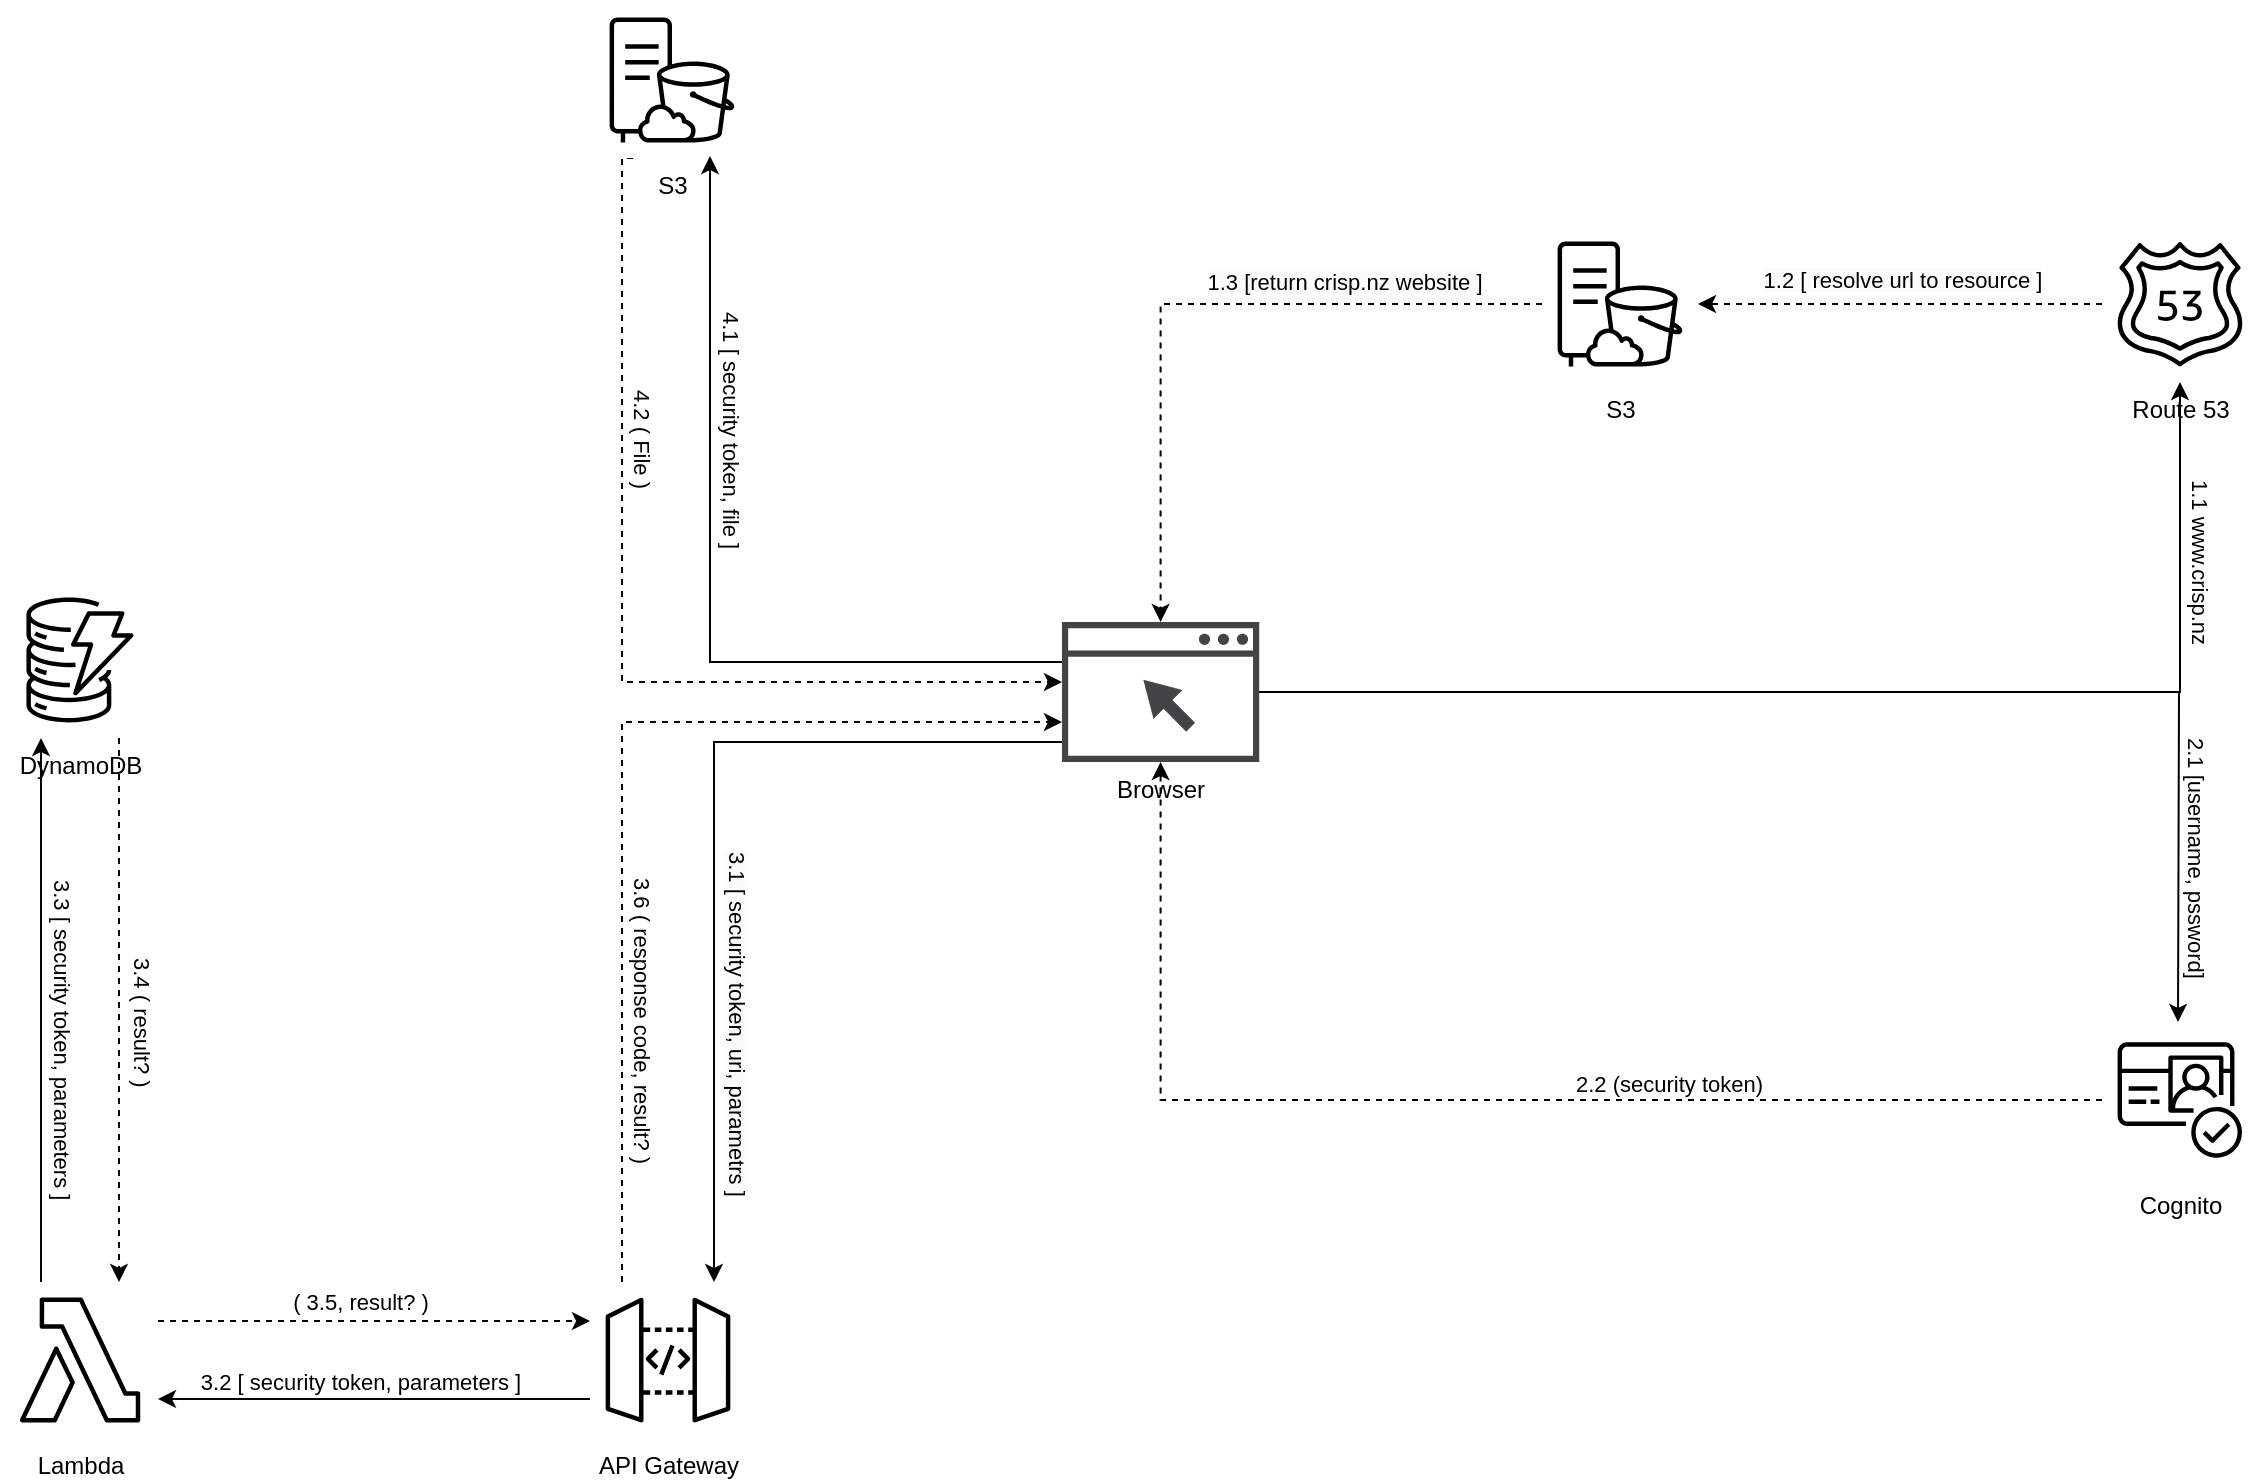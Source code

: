 <mxfile version="24.3.1" type="device">
  <diagram name="Page-1" id="zjUnPRCkh5jli0Wmc1xv">
    <mxGraphModel dx="2363" dy="1583" grid="1" gridSize="10" guides="1" tooltips="1" connect="1" arrows="1" fold="1" page="1" pageScale="1" pageWidth="1169" pageHeight="827" background="#ffffff" math="0" shadow="0">
      <root>
        <mxCell id="0" />
        <mxCell id="1" parent="0" />
        <mxCell id="kjFv69AqMKil5OdX_UNA-136" value="Lambda" style="sketch=0;points=[[0,0,0],[0.25,0,0],[0.5,0,0],[0.75,0,0],[1,0,0],[0,1,0],[0.25,1,0],[0.5,1,0],[0.75,1,0],[1,1,0],[0,0.25,0],[0,0.5,0],[0,0.75,0],[1,0.25,0],[1,0.5,0],[1,0.75,0]];outlineConnect=0;dashed=0;verticalLabelPosition=bottom;verticalAlign=top;align=center;html=1;fontSize=12;fontStyle=0;aspect=fixed;shape=mxgraph.aws4.resourceIcon;resIcon=mxgraph.aws4.lambda;" parent="1" vertex="1">
          <mxGeometry x="-1120" y="-160" width="78" height="78" as="geometry" />
        </mxCell>
        <mxCell id="NeZDGTnPQlUCINiudTui-1" value="API Gateway" style="sketch=0;points=[[0,0,0],[0.25,0,0],[0.5,0,0],[0.75,0,0],[1,0,0],[0,1,0],[0.25,1,0],[0.5,1,0],[0.75,1,0],[1,1,0],[0,0.25,0],[0,0.5,0],[0,0.75,0],[1,0.25,0],[1,0.5,0],[1,0.75,0]];outlineConnect=0;dashed=0;verticalLabelPosition=bottom;verticalAlign=top;align=center;html=1;fontSize=12;fontStyle=0;aspect=fixed;shape=mxgraph.aws4.resourceIcon;resIcon=mxgraph.aws4.api_gateway;" vertex="1" parent="1">
          <mxGeometry x="-826" y="-160" width="78" height="78" as="geometry" />
        </mxCell>
        <mxCell id="NeZDGTnPQlUCINiudTui-6" value="DynamoDB" style="sketch=0;points=[[0,0,0],[0.25,0,0],[0.5,0,0],[0.75,0,0],[1,0,0],[0,1,0],[0.25,1,0],[0.5,1,0],[0.75,1,0],[1,1,0],[0,0.25,0],[0,0.5,0],[0,0.75,0],[1,0.25,0],[1,0.5,0],[1,0.75,0]];outlineConnect=0;dashed=0;verticalLabelPosition=bottom;verticalAlign=top;align=center;html=1;fontSize=12;fontStyle=0;aspect=fixed;shape=mxgraph.aws4.resourceIcon;resIcon=mxgraph.aws4.dynamodb;" vertex="1" parent="1">
          <mxGeometry x="-1120" y="-510" width="78" height="78" as="geometry" />
        </mxCell>
        <mxCell id="NeZDGTnPQlUCINiudTui-15" style="edgeStyle=orthogonalEdgeStyle;rounded=0;orthogonalLoop=1;jettySize=auto;html=1;" edge="1" parent="1" source="NeZDGTnPQlUCINiudTui-53" target="NeZDGTnPQlUCINiudTui-14">
          <mxGeometry relative="1" as="geometry">
            <mxPoint x="-506.37" y="-450" as="sourcePoint" />
          </mxGeometry>
        </mxCell>
        <mxCell id="NeZDGTnPQlUCINiudTui-19" style="edgeStyle=orthogonalEdgeStyle;rounded=0;orthogonalLoop=1;jettySize=auto;html=1;" edge="1" parent="1" source="NeZDGTnPQlUCINiudTui-53">
          <mxGeometry relative="1" as="geometry">
            <mxPoint x="-427.37" y="-450" as="sourcePoint" />
            <mxPoint x="-32" y="-290" as="targetPoint" />
          </mxGeometry>
        </mxCell>
        <mxCell id="NeZDGTnPQlUCINiudTui-21" value="1.1 www.crisp.nz" style="edgeLabel;html=1;align=center;verticalAlign=middle;resizable=0;points=[];textDirection=vertical-lr;" vertex="1" connectable="0" parent="NeZDGTnPQlUCINiudTui-19">
          <mxGeometry x="-0.394" relative="1" as="geometry">
            <mxPoint x="280" y="-65" as="offset" />
          </mxGeometry>
        </mxCell>
        <mxCell id="NeZDGTnPQlUCINiudTui-17" style="edgeStyle=orthogonalEdgeStyle;rounded=0;orthogonalLoop=1;jettySize=auto;html=1;dashed=1;" edge="1" parent="1" source="NeZDGTnPQlUCINiudTui-13" target="NeZDGTnPQlUCINiudTui-53">
          <mxGeometry relative="1" as="geometry">
            <mxPoint x="-546.37" y="-490" as="targetPoint" />
          </mxGeometry>
        </mxCell>
        <mxCell id="NeZDGTnPQlUCINiudTui-23" value="&lt;span style=&quot;background-color: rgb(251, 251, 251);&quot;&gt;1.3 [return crisp.nz website ]&lt;/span&gt;" style="edgeLabel;html=1;align=center;verticalAlign=middle;resizable=0;points=[];" vertex="1" connectable="0" parent="NeZDGTnPQlUCINiudTui-17">
          <mxGeometry x="-0.223" y="-2" relative="1" as="geometry">
            <mxPoint x="37" y="-9" as="offset" />
          </mxGeometry>
        </mxCell>
        <mxCell id="NeZDGTnPQlUCINiudTui-13" value="S3" style="sketch=0;points=[[0,0,0],[0.25,0,0],[0.5,0,0],[0.75,0,0],[1,0,0],[0,1,0],[0.25,1,0],[0.5,1,0],[0.75,1,0],[1,1,0],[0,0.25,0],[0,0.5,0],[0,0.75,0],[1,0.25,0],[1,0.5,0],[1,0.75,0]];outlineConnect=0;dashed=0;verticalLabelPosition=bottom;verticalAlign=top;align=center;html=1;fontSize=12;fontStyle=0;aspect=fixed;shape=mxgraph.aws4.resourceIcon;resIcon=mxgraph.aws4.s3_on_outposts_storage;" vertex="1" parent="1">
          <mxGeometry x="-350" y="-688" width="78" height="78" as="geometry" />
        </mxCell>
        <mxCell id="NeZDGTnPQlUCINiudTui-14" value="Route 53" style="sketch=0;points=[[0,0,0],[0.25,0,0],[0.5,0,0],[0.75,0,0],[1,0,0],[0,1,0],[0.25,1,0],[0.5,1,0],[0.75,1,0],[1,1,0],[0,0.25,0],[0,0.5,0],[0,0.75,0],[1,0.25,0],[1,0.5,0],[1,0.75,0]];outlineConnect=0;dashed=0;verticalLabelPosition=bottom;verticalAlign=top;align=center;html=1;fontSize=12;fontStyle=0;aspect=fixed;shape=mxgraph.aws4.resourceIcon;resIcon=mxgraph.aws4.route_53;" vertex="1" parent="1">
          <mxGeometry x="-70" y="-688" width="78" height="78" as="geometry" />
        </mxCell>
        <mxCell id="NeZDGTnPQlUCINiudTui-16" style="edgeStyle=orthogonalEdgeStyle;rounded=0;orthogonalLoop=1;jettySize=auto;html=1;entryX=1;entryY=0.5;entryDx=0;entryDy=0;entryPerimeter=0;dashed=1;" edge="1" parent="1" source="NeZDGTnPQlUCINiudTui-14" target="NeZDGTnPQlUCINiudTui-13">
          <mxGeometry relative="1" as="geometry" />
        </mxCell>
        <mxCell id="NeZDGTnPQlUCINiudTui-22" value="&lt;span style=&quot;background-color: rgb(251, 251, 251);&quot;&gt;1.2 [ resolve url to resource ]&lt;/span&gt;" style="edgeLabel;html=1;align=center;verticalAlign=middle;resizable=0;points=[];" vertex="1" connectable="0" parent="NeZDGTnPQlUCINiudTui-16">
          <mxGeometry x="0.317" y="1" relative="1" as="geometry">
            <mxPoint x="33" y="-13" as="offset" />
          </mxGeometry>
        </mxCell>
        <mxCell id="NeZDGTnPQlUCINiudTui-20" style="edgeStyle=orthogonalEdgeStyle;rounded=0;orthogonalLoop=1;jettySize=auto;html=1;dashed=1;" edge="1" parent="1" source="NeZDGTnPQlUCINiudTui-18" target="NeZDGTnPQlUCINiudTui-53">
          <mxGeometry relative="1" as="geometry">
            <mxPoint x="-546.37" y="-410" as="targetPoint" />
          </mxGeometry>
        </mxCell>
        <mxCell id="NeZDGTnPQlUCINiudTui-18" value="Cognito" style="sketch=0;points=[[0,0,0],[0.25,0,0],[0.5,0,0],[0.75,0,0],[1,0,0],[0,1,0],[0.25,1,0],[0.5,1,0],[0.75,1,0],[1,1,0],[0,0.25,0],[0,0.5,0],[0,0.75,0],[1,0.25,0],[1,0.5,0],[1,0.75,0]];outlineConnect=0;dashed=0;verticalLabelPosition=bottom;verticalAlign=top;align=center;html=1;fontSize=12;fontStyle=0;aspect=fixed;shape=mxgraph.aws4.resourceIcon;resIcon=mxgraph.aws4.cognito;" vertex="1" parent="1">
          <mxGeometry x="-70" y="-290" width="78" height="78" as="geometry" />
        </mxCell>
        <mxCell id="NeZDGTnPQlUCINiudTui-24" value="2.1 [username, pssword]" style="edgeLabel;html=1;align=center;verticalAlign=middle;resizable=0;points=[];textDirection=vertical-lr;" vertex="1" connectable="0" parent="1">
          <mxGeometry x="-150.0" y="-429.998" as="geometry">
            <mxPoint x="126" y="58" as="offset" />
          </mxGeometry>
        </mxCell>
        <mxCell id="NeZDGTnPQlUCINiudTui-25" value="&lt;span style=&quot;color: rgb(0, 0, 0); font-family: Helvetica; font-size: 11px; font-style: normal; font-variant-ligatures: normal; font-variant-caps: normal; font-weight: 400; letter-spacing: normal; orphans: 2; text-align: center; text-indent: 0px; text-transform: none; widows: 2; word-spacing: 0px; -webkit-text-stroke-width: 0px; white-space: nowrap; background-color: rgb(255, 255, 255); text-decoration-thickness: initial; text-decoration-style: initial; text-decoration-color: initial; display: inline !important; float: none;&quot;&gt;2.2 (security token)&lt;/span&gt;" style="text;whiteSpace=wrap;html=1;" vertex="1" parent="1">
          <mxGeometry x="-335" y="-273" width="150" height="40" as="geometry" />
        </mxCell>
        <mxCell id="NeZDGTnPQlUCINiudTui-27" value="&lt;span style=&quot;color: rgb(0, 0, 0); font-family: Helvetica; font-size: 11px; font-style: normal; font-variant-ligatures: normal; font-variant-caps: normal; font-weight: 400; letter-spacing: normal; orphans: 2; text-align: center; text-indent: 0px; text-transform: none; widows: 2; word-spacing: 0px; -webkit-text-stroke-width: 0px; white-space: nowrap; background-color: rgb(251, 251, 251); text-decoration-thickness: initial; text-decoration-style: initial; text-decoration-color: initial; display: inline !important; float: none;&quot;&gt;3.1 [ security token, uri, parametrs ]&lt;/span&gt;" style="text;whiteSpace=wrap;html=1;textDirection=vertical-lr;" vertex="1" parent="1">
          <mxGeometry x="-762" y="-382" width="200" height="40" as="geometry" />
        </mxCell>
        <mxCell id="NeZDGTnPQlUCINiudTui-28" style="edgeStyle=orthogonalEdgeStyle;rounded=0;orthogonalLoop=1;jettySize=auto;html=1;exitX=0;exitY=0.75;exitDx=0;exitDy=0;exitPerimeter=0;entryX=1;entryY=0.75;entryDx=0;entryDy=0;entryPerimeter=0;" edge="1" parent="1" source="NeZDGTnPQlUCINiudTui-1" target="kjFv69AqMKil5OdX_UNA-136">
          <mxGeometry relative="1" as="geometry" />
        </mxCell>
        <mxCell id="NeZDGTnPQlUCINiudTui-44" value="3.2 [ security token, parameters ]" style="edgeLabel;html=1;align=center;verticalAlign=middle;resizable=0;points=[];" vertex="1" connectable="0" parent="NeZDGTnPQlUCINiudTui-28">
          <mxGeometry x="0.093" y="-1" relative="1" as="geometry">
            <mxPoint x="3" y="-8" as="offset" />
          </mxGeometry>
        </mxCell>
        <mxCell id="NeZDGTnPQlUCINiudTui-29" style="edgeStyle=orthogonalEdgeStyle;rounded=0;orthogonalLoop=1;jettySize=auto;html=1;exitX=0.25;exitY=0;exitDx=0;exitDy=0;exitPerimeter=0;entryX=0.25;entryY=1;entryDx=0;entryDy=0;entryPerimeter=0;" edge="1" parent="1" source="kjFv69AqMKil5OdX_UNA-136" target="NeZDGTnPQlUCINiudTui-6">
          <mxGeometry relative="1" as="geometry" />
        </mxCell>
        <mxCell id="NeZDGTnPQlUCINiudTui-45" value="3.3 [ security token, parameters ]" style="edgeLabel;html=1;align=center;verticalAlign=middle;resizable=0;points=[];textDirection=vertical-lr;" vertex="1" connectable="0" parent="NeZDGTnPQlUCINiudTui-29">
          <mxGeometry x="-0.075" y="-1" relative="1" as="geometry">
            <mxPoint x="8" y="5" as="offset" />
          </mxGeometry>
        </mxCell>
        <mxCell id="NeZDGTnPQlUCINiudTui-30" style="edgeStyle=orthogonalEdgeStyle;rounded=0;orthogonalLoop=1;jettySize=auto;html=1;exitX=0.75;exitY=1;exitDx=0;exitDy=0;exitPerimeter=0;entryX=0.75;entryY=0;entryDx=0;entryDy=0;entryPerimeter=0;dashed=1;" edge="1" parent="1" source="NeZDGTnPQlUCINiudTui-6" target="kjFv69AqMKil5OdX_UNA-136">
          <mxGeometry relative="1" as="geometry" />
        </mxCell>
        <mxCell id="NeZDGTnPQlUCINiudTui-46" value="3.4 ( result? )" style="edgeLabel;html=1;align=center;verticalAlign=middle;resizable=0;points=[];textDirection=vertical-lr;" vertex="1" connectable="0" parent="NeZDGTnPQlUCINiudTui-30">
          <mxGeometry x="-0.081" y="1" relative="1" as="geometry">
            <mxPoint x="9" y="17" as="offset" />
          </mxGeometry>
        </mxCell>
        <mxCell id="NeZDGTnPQlUCINiudTui-31" style="edgeStyle=orthogonalEdgeStyle;rounded=0;orthogonalLoop=1;jettySize=auto;html=1;exitX=1;exitY=0.25;exitDx=0;exitDy=0;exitPerimeter=0;entryX=0;entryY=0.25;entryDx=0;entryDy=0;entryPerimeter=0;dashed=1;" edge="1" parent="1" source="kjFv69AqMKil5OdX_UNA-136" target="NeZDGTnPQlUCINiudTui-1">
          <mxGeometry relative="1" as="geometry" />
        </mxCell>
        <mxCell id="NeZDGTnPQlUCINiudTui-47" value="( 3.5, result? )" style="edgeLabel;html=1;align=center;verticalAlign=middle;resizable=0;points=[];" vertex="1" connectable="0" parent="NeZDGTnPQlUCINiudTui-31">
          <mxGeometry x="-0.213" y="4" relative="1" as="geometry">
            <mxPoint x="16" y="-6" as="offset" />
          </mxGeometry>
        </mxCell>
        <mxCell id="NeZDGTnPQlUCINiudTui-41" style="edgeStyle=orthogonalEdgeStyle;rounded=0;orthogonalLoop=1;jettySize=auto;html=1;exitX=0.25;exitY=1;exitDx=0;exitDy=0;exitPerimeter=0;dashed=1;" edge="1" parent="1" source="NeZDGTnPQlUCINiudTui-33" target="NeZDGTnPQlUCINiudTui-53">
          <mxGeometry relative="1" as="geometry">
            <mxPoint x="-640" y="-460" as="targetPoint" />
            <Array as="points">
              <mxPoint x="-810" y="-722" />
              <mxPoint x="-810" y="-460" />
            </Array>
          </mxGeometry>
        </mxCell>
        <mxCell id="NeZDGTnPQlUCINiudTui-42" value="4.2 ( File )" style="edgeLabel;html=1;align=center;verticalAlign=middle;resizable=0;points=[];textDirection=vertical-lr;" vertex="1" connectable="0" parent="NeZDGTnPQlUCINiudTui-41">
          <mxGeometry x="-0.448" y="-2" relative="1" as="geometry">
            <mxPoint x="11" y="11" as="offset" />
          </mxGeometry>
        </mxCell>
        <mxCell id="NeZDGTnPQlUCINiudTui-33" value="S3" style="sketch=0;points=[[0,0,0],[0.25,0,0],[0.5,0,0],[0.75,0,0],[1,0,0],[0,1,0],[0.25,1,0],[0.5,1,0],[0.75,1,0],[1,1,0],[0,0.25,0],[0,0.5,0],[0,0.75,0],[1,0.25,0],[1,0.5,0],[1,0.75,0]];outlineConnect=0;dashed=0;verticalLabelPosition=bottom;verticalAlign=top;align=center;html=1;fontSize=12;fontStyle=0;aspect=fixed;shape=mxgraph.aws4.resourceIcon;resIcon=mxgraph.aws4.s3_on_outposts_storage;" vertex="1" parent="1">
          <mxGeometry x="-824" y="-800" width="78" height="78" as="geometry" />
        </mxCell>
        <mxCell id="NeZDGTnPQlUCINiudTui-34" style="edgeStyle=orthogonalEdgeStyle;rounded=0;orthogonalLoop=1;jettySize=auto;html=1;" edge="1" parent="1" source="NeZDGTnPQlUCINiudTui-53">
          <mxGeometry relative="1" as="geometry">
            <mxPoint x="-600" y="-420" as="sourcePoint" />
            <mxPoint x="-764" y="-160" as="targetPoint" />
            <Array as="points">
              <mxPoint x="-764" y="-430" />
            </Array>
          </mxGeometry>
        </mxCell>
        <mxCell id="NeZDGTnPQlUCINiudTui-36" style="edgeStyle=orthogonalEdgeStyle;rounded=0;orthogonalLoop=1;jettySize=auto;html=1;entryX=0.5;entryY=1;entryDx=0;entryDy=0;entryPerimeter=0;" edge="1" parent="1" source="NeZDGTnPQlUCINiudTui-53">
          <mxGeometry relative="1" as="geometry">
            <mxPoint x="-640" y="-480" as="sourcePoint" />
            <mxPoint x="-766" y="-723" as="targetPoint" />
            <Array as="points">
              <mxPoint x="-766" y="-470" />
            </Array>
          </mxGeometry>
        </mxCell>
        <mxCell id="NeZDGTnPQlUCINiudTui-37" value="&lt;div style=&quot;text-align: center;&quot;&gt;&lt;span style=&quot;font-size: 11px; text-wrap: nowrap;&quot;&gt;4.1 [ security token, file ]&lt;/span&gt;&lt;/div&gt;" style="text;whiteSpace=wrap;html=1;textDirection=vertical-lr;" vertex="1" parent="1">
          <mxGeometry x="-765" y="-652" width="200" height="40" as="geometry" />
        </mxCell>
        <mxCell id="NeZDGTnPQlUCINiudTui-40" style="edgeStyle=orthogonalEdgeStyle;rounded=0;orthogonalLoop=1;jettySize=auto;html=1;dashed=1;" edge="1" parent="1" source="NeZDGTnPQlUCINiudTui-1" target="NeZDGTnPQlUCINiudTui-53">
          <mxGeometry relative="1" as="geometry">
            <mxPoint x="-640" y="-436" as="targetPoint" />
            <Array as="points">
              <mxPoint x="-810" y="-440" />
            </Array>
          </mxGeometry>
        </mxCell>
        <mxCell id="NeZDGTnPQlUCINiudTui-43" value="3.6 ( response code, result? )" style="edgeLabel;html=1;align=center;verticalAlign=middle;resizable=0;points=[];textDirection=vertical-lr;" vertex="1" connectable="0" parent="NeZDGTnPQlUCINiudTui-40">
          <mxGeometry x="-0.456" y="-1" relative="1" as="geometry">
            <mxPoint x="8" y="5" as="offset" />
          </mxGeometry>
        </mxCell>
        <mxCell id="NeZDGTnPQlUCINiudTui-53" value="Browser" style="sketch=0;pointerEvents=1;shadow=0;dashed=0;html=1;strokeColor=none;fillColor=#434445;aspect=fixed;labelPosition=center;verticalLabelPosition=bottom;verticalAlign=top;align=center;outlineConnect=0;shape=mxgraph.vvd.web_browser;" vertex="1" parent="1">
          <mxGeometry x="-590" y="-490" width="98.6" height="70" as="geometry" />
        </mxCell>
      </root>
    </mxGraphModel>
  </diagram>
</mxfile>
